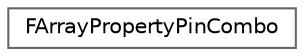 digraph "Graphical Class Hierarchy"
{
 // INTERACTIVE_SVG=YES
 // LATEX_PDF_SIZE
  bgcolor="transparent";
  edge [fontname=Helvetica,fontsize=10,labelfontname=Helvetica,labelfontsize=10];
  node [fontname=Helvetica,fontsize=10,shape=box,height=0.2,width=0.4];
  rankdir="LR";
  Node0 [id="Node000000",label="FArrayPropertyPinCombo",height=0.2,width=0.4,color="grey40", fillcolor="white", style="filled",URL="$d3/d92/structFArrayPropertyPinCombo.html",tooltip=" "];
}
